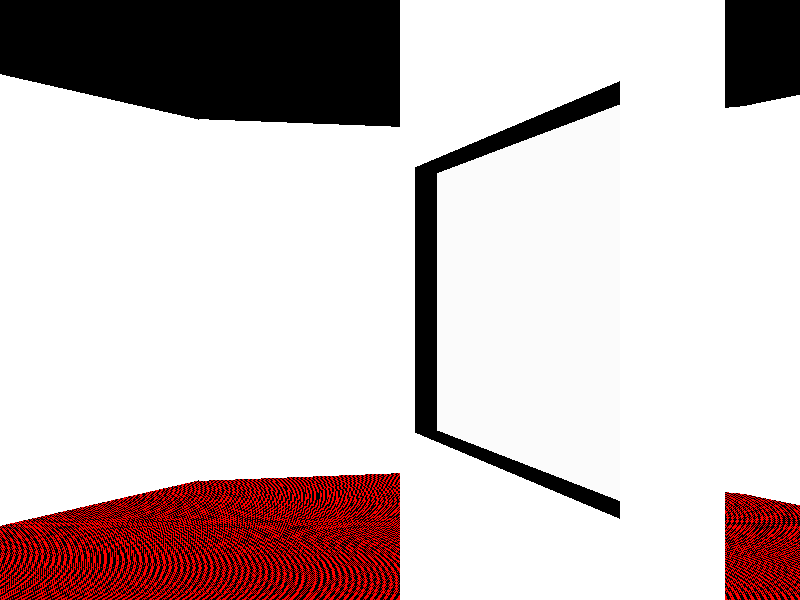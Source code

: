 #version 3.7;
#include "colors.inc"
#include "shapes.inc"

global_settings { assumed_gamma 2.0 }
/* 
Plan du sol avec vecteur normal Y P(x,z)
Axe de roation pour les transofromation Y
*/
plane { y, 0
    pigment{
        checker Red Black
        }
}

/* 
Definition de la couche exterieur et intï¿½rieur du mur 
Epaisseur = 15 cm
Longueur = 1m = 100 cm
Hauteur = 4 m = 400 cm
On texturera a la fin de l'assemblage des morceau en doublant cette couche et en ajoutant une couche de 1 cm de Verre au milieu 
pour les fenetres.
*/
#declare F_Mur_entier = box {
    <-7.5,0,0>,<7.5,400,100> //Centrage de la partie de mur par rapport a x = 0 et suit l'axe Z
}

#declare F_Mur_avec_fenetre = box {
    <-7.5,-200,-50>,<7.5,200,50> // Version du Mur centr�e sur (0,0,0) pour faire la fenetre
}
#declare F_Couche_Fenetre = Round_Box( 
    <-8,-40,-40,><8,40,40>,
    0.3,
    false,
)
#declare F_Couche_verre = Round_Box( 
    <-1.5,0,0>,<1.5,79.5,79.5>, // Centrer comme les couches int/ext
    0.3,
    false,
)   

///MATERIAUX

#declare M_Mur = material{
    texture
    {
     pigment{
        White
    }
    finish {
        ambient 1
        emission  0
        specular 1 roughness 1
        reflection 1
        }
    }
}
    
#declare M_Window_Glass =
material{    
    texture{
        pigment{ rgbf<0.98,0.98,0.98,0.8>}
            finish { diffuse 0.1
                reflection 0.2
                specular 0.8
                roughness 0.0003
                phong 1
                phong_size 400}
           }
} 

/* 
Definition taille du trou fenetre // Out
*/
    
    
    

/*                                                                                                  
Definition de la couche du milieu du mur 
Epaisseur = 3 cm
Longueur = 80cm
Hauteur = 80cm
On utilisera cette couche pour faire des fenetres dans notre piï¿½ce
*/

///HABILLAGE////
#declare Mur_Fenetre= object{
    F_Mur_avec_fenetre
    material{M_Mur}
}
#declare Mur = object{
    F_Mur_entier
    material{M_Mur}
}


#declare Glass_window = object{ 
    F_Couche_verre
    material{M_Window_Glass}
}

#declare Mur_Creuse = difference
{
    object
    {
        Mur_Fenetre
    }
    object
    {
        F_Couche_Fenetre
    }
}

object{
    Mur // Remplacer par mur avec fenetre une fois l'objet final crée
    scale <1,1,sqrt(10)> //Scale de Z
    rotate <0, 19, 0>
    translate <-600,0,0>
    // Segment AI P(x,z) 
}

object{
    Mur
    scale <1,1,sqrt(8)> //Scale de Z
    rotate <0, 45, 0>
    translate <-500,0,300>
    // Segment IH P(x,z)  
}

object{
    Mur // Remplacer par mur avec fenetre une fois l'objet final crée
    scale <1,1,sqrt(10)> //Scale de Z
    rotate <0, 71, 0>
    translate <-300,0,500>
    // Segment HC P(x,z) 
}

object{
    Mur
    scale <1,1,sqrt(10)> //Scale de Z
    rotate <0, 109, 0>
    translate <0,0,600>
    // Segment CG P(x,z)  
}

object{
    Mur // Remplacer par mur avec fenetre une fois l'objet final crée
    scale <1,1,sqrt(8)>
    rotate <0, 135, 0>
    translate <300,0,500>
    // Segment GF P(x,z) 
}

object{
    Mur
    scale <1,1,sqrt(10)> //Scale de Z
    rotate <0, 161, 0>
    translate <500,0,300>
    
    // Segment FB P(x,z) 
}
// Modifier les dimention de ces 3 murs si on veut ajouter des fenetre dedans 
object{
    Mur
    scale<1,1,8>
    translate<-600,0,-800>
    
    // Segment EA P(x,z)
}

object{
    Mur
    scale<1,1,8>
    translate<600,0,-800>
    
    // Segment DB P(x,z)
}

object{
    Mur
    scale<1,1,12>
    rotate<0,90,0>
    translate<-600,0,-800>
    
    // Segment ED P(x,z)
}


#declare Window_Object = union{
    object{Mur_Creuse translate<-7.5,200,20>}
    object{Glass_window translate<-6,159.5,-19.5>}
}

object{Window_Object}

/*
Ajouter du verre (table.pov)
Faire les fenetres (Round_Box voir meuble.pov)
Box qui ferme en haut + en bas
Skysphere + ï¿½clairement
*/

camera { location <-100,200,-100>
        right x*image_width/image_height
        look_at <0,200,100>
        
}

light_source{ 
    <-100,300,-100>
    rgb 1 
}

global_settings{ambient_light rgb <1,1,1>}  